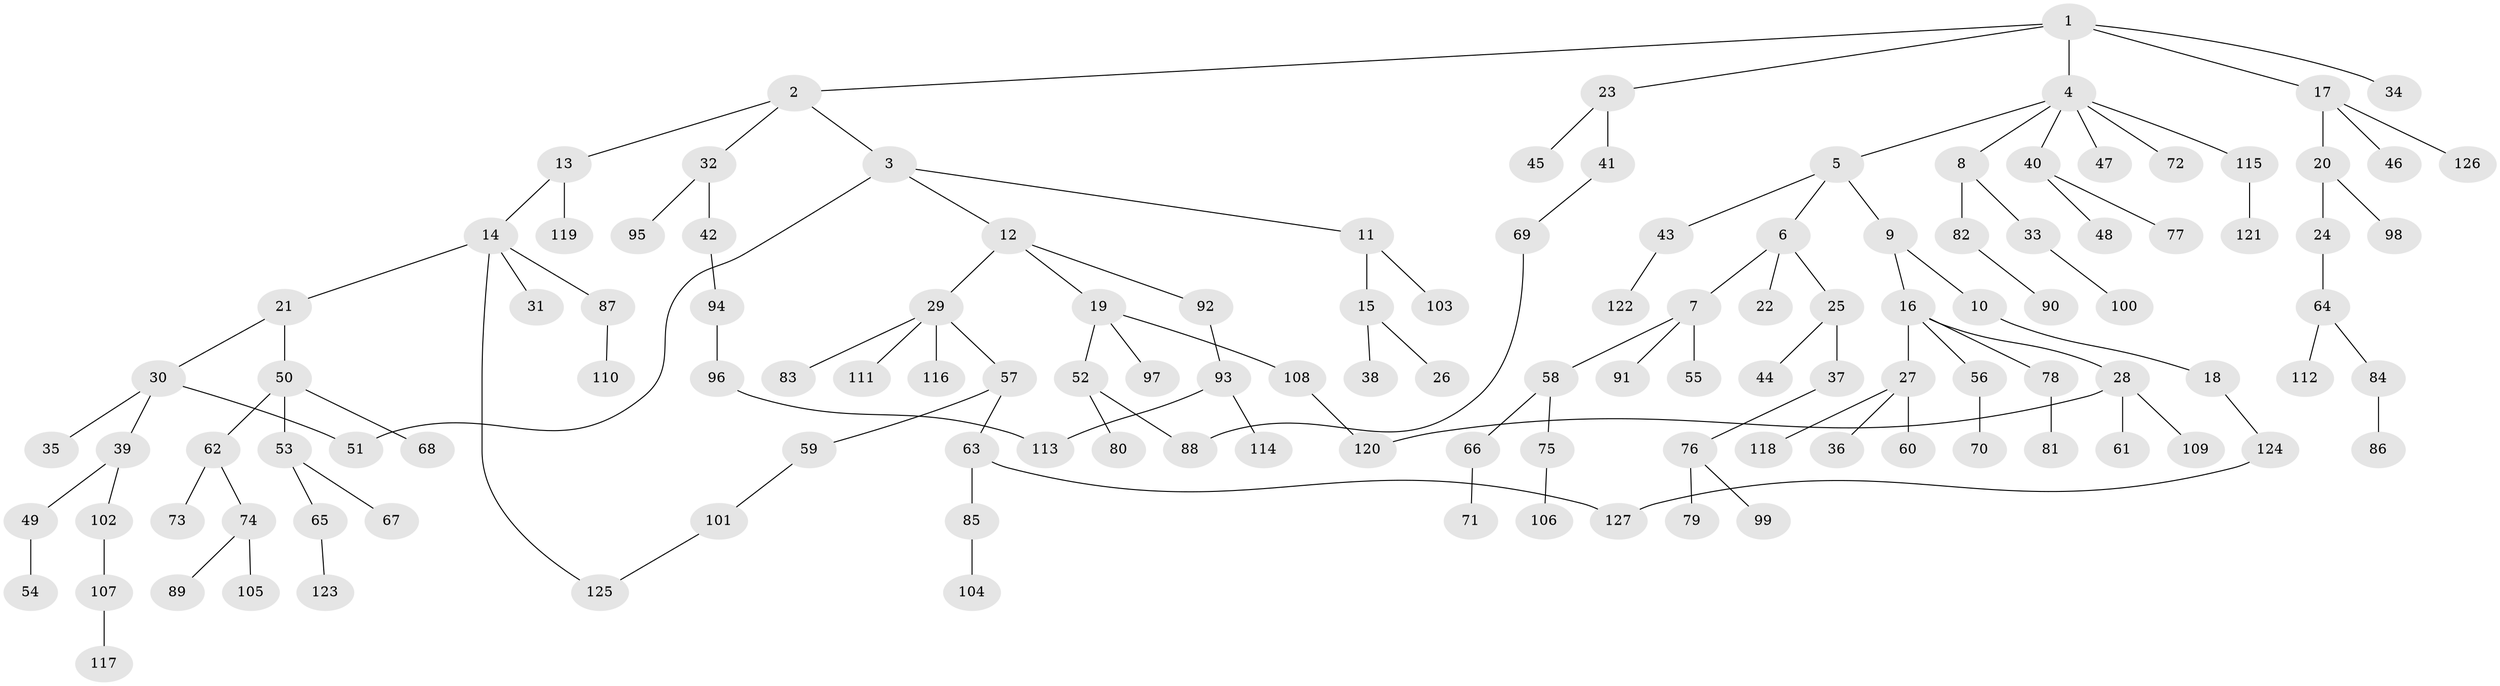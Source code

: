 // Generated by graph-tools (version 1.1) at 2025/01/03/09/25 03:01:03]
// undirected, 127 vertices, 132 edges
graph export_dot {
graph [start="1"]
  node [color=gray90,style=filled];
  1;
  2;
  3;
  4;
  5;
  6;
  7;
  8;
  9;
  10;
  11;
  12;
  13;
  14;
  15;
  16;
  17;
  18;
  19;
  20;
  21;
  22;
  23;
  24;
  25;
  26;
  27;
  28;
  29;
  30;
  31;
  32;
  33;
  34;
  35;
  36;
  37;
  38;
  39;
  40;
  41;
  42;
  43;
  44;
  45;
  46;
  47;
  48;
  49;
  50;
  51;
  52;
  53;
  54;
  55;
  56;
  57;
  58;
  59;
  60;
  61;
  62;
  63;
  64;
  65;
  66;
  67;
  68;
  69;
  70;
  71;
  72;
  73;
  74;
  75;
  76;
  77;
  78;
  79;
  80;
  81;
  82;
  83;
  84;
  85;
  86;
  87;
  88;
  89;
  90;
  91;
  92;
  93;
  94;
  95;
  96;
  97;
  98;
  99;
  100;
  101;
  102;
  103;
  104;
  105;
  106;
  107;
  108;
  109;
  110;
  111;
  112;
  113;
  114;
  115;
  116;
  117;
  118;
  119;
  120;
  121;
  122;
  123;
  124;
  125;
  126;
  127;
  1 -- 2;
  1 -- 4;
  1 -- 17;
  1 -- 23;
  1 -- 34;
  2 -- 3;
  2 -- 13;
  2 -- 32;
  3 -- 11;
  3 -- 12;
  3 -- 51;
  4 -- 5;
  4 -- 8;
  4 -- 40;
  4 -- 47;
  4 -- 72;
  4 -- 115;
  5 -- 6;
  5 -- 9;
  5 -- 43;
  6 -- 7;
  6 -- 22;
  6 -- 25;
  7 -- 55;
  7 -- 58;
  7 -- 91;
  8 -- 33;
  8 -- 82;
  9 -- 10;
  9 -- 16;
  10 -- 18;
  11 -- 15;
  11 -- 103;
  12 -- 19;
  12 -- 29;
  12 -- 92;
  13 -- 14;
  13 -- 119;
  14 -- 21;
  14 -- 31;
  14 -- 87;
  14 -- 125;
  15 -- 26;
  15 -- 38;
  16 -- 27;
  16 -- 28;
  16 -- 56;
  16 -- 78;
  17 -- 20;
  17 -- 46;
  17 -- 126;
  18 -- 124;
  19 -- 52;
  19 -- 97;
  19 -- 108;
  20 -- 24;
  20 -- 98;
  21 -- 30;
  21 -- 50;
  23 -- 41;
  23 -- 45;
  24 -- 64;
  25 -- 37;
  25 -- 44;
  27 -- 36;
  27 -- 60;
  27 -- 118;
  28 -- 61;
  28 -- 109;
  28 -- 120;
  29 -- 57;
  29 -- 83;
  29 -- 111;
  29 -- 116;
  30 -- 35;
  30 -- 39;
  30 -- 51;
  32 -- 42;
  32 -- 95;
  33 -- 100;
  37 -- 76;
  39 -- 49;
  39 -- 102;
  40 -- 48;
  40 -- 77;
  41 -- 69;
  42 -- 94;
  43 -- 122;
  49 -- 54;
  50 -- 53;
  50 -- 62;
  50 -- 68;
  52 -- 80;
  52 -- 88;
  53 -- 65;
  53 -- 67;
  56 -- 70;
  57 -- 59;
  57 -- 63;
  58 -- 66;
  58 -- 75;
  59 -- 101;
  62 -- 73;
  62 -- 74;
  63 -- 85;
  63 -- 127;
  64 -- 84;
  64 -- 112;
  65 -- 123;
  66 -- 71;
  69 -- 88;
  74 -- 89;
  74 -- 105;
  75 -- 106;
  76 -- 79;
  76 -- 99;
  78 -- 81;
  82 -- 90;
  84 -- 86;
  85 -- 104;
  87 -- 110;
  92 -- 93;
  93 -- 113;
  93 -- 114;
  94 -- 96;
  96 -- 113;
  101 -- 125;
  102 -- 107;
  107 -- 117;
  108 -- 120;
  115 -- 121;
  124 -- 127;
}
